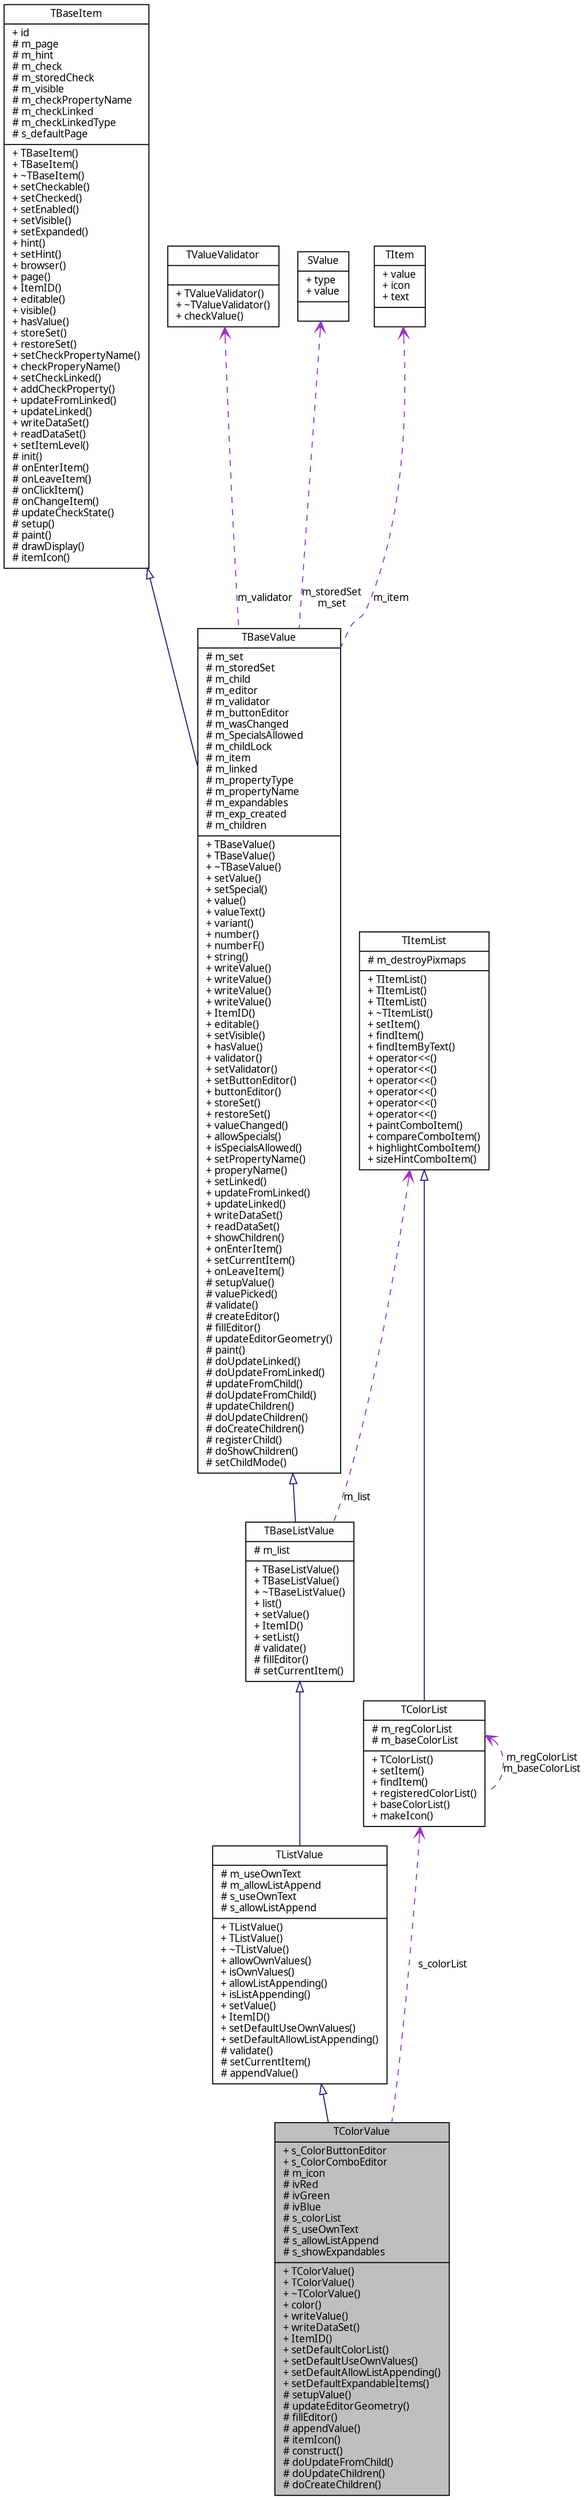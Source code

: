 digraph G
{
  edge [fontname="FreeSans.ttf",fontsize=10,labelfontname="FreeSans.ttf",labelfontsize=10];
  node [fontname="FreeSans.ttf",fontsize=10,shape=record];
  Node1 [label="{TColorValue\n|+ s_ColorButtonEditor\l+ s_ColorComboEditor\l# m_icon\l# ivRed\l# ivGreen\l# ivBlue\l# s_colorList\l# s_useOwnText\l# s_allowListAppend\l# s_showExpandables\l|+ TColorValue()\l+ TColorValue()\l+ ~TColorValue()\l+ color()\l+ writeValue()\l+ writeDataSet()\l+ ItemID()\l+ setDefaultColorList()\l+ setDefaultUseOwnValues()\l+ setDefaultAllowListAppending()\l+ setDefaultExpandableItems()\l# setupValue()\l# updateEditorGeometry()\l# fillEditor()\l# appendValue()\l# itemIcon()\l# construct()\l# doUpdateFromChild()\l# doUpdateChildren()\l# doCreateChildren()\l}",height=0.2,width=0.4,color="black", fillcolor="grey75", style="filled" fontcolor="black"];
  Node2 -> Node1 [dir=back,color="midnightblue",fontsize=10,style="solid",arrowtail="empty",fontname="FreeSans.ttf"];
  Node2 [label="{TListValue\n|# m_useOwnText\l# m_allowListAppend\l# s_useOwnText\l# s_allowListAppend\l|+ TListValue()\l+ TListValue()\l+ ~TListValue()\l+ allowOwnValues()\l+ isOwnValues()\l+ allowListAppending()\l+ isListAppending()\l+ setValue()\l+ ItemID()\l+ setDefaultUseOwnValues()\l+ setDefaultAllowListAppending()\l# validate()\l# setCurrentItem()\l# appendValue()\l}",height=0.2,width=0.4,color="black", fillcolor="white", style="filled",URL="$classTListValue.html",tooltip="Represents common value item with list support. May be used directly with TItemList..."];
  Node3 -> Node2 [dir=back,color="midnightblue",fontsize=10,style="solid",arrowtail="empty",fontname="FreeSans.ttf"];
  Node3 [label="{TBaseListValue\n|# m_list\l|+ TBaseListValue()\l+ TBaseListValue()\l+ ~TBaseListValue()\l+ list()\l+ setValue()\l+ ItemID()\l+ setList()\l# validate()\l# fillEditor()\l# setCurrentItem()\l}",height=0.2,width=0.4,color="black", fillcolor="white", style="filled",URL="$classTBaseListValue.html",tooltip="Represents abstract value item with list support. Should not be used directly."];
  Node4 -> Node3 [dir=back,color="midnightblue",fontsize=10,style="solid",arrowtail="empty",fontname="FreeSans.ttf"];
  Node4 [label="{TBaseValue\n|# m_set\l# m_storedSet\l# m_child\l# m_editor\l# m_validator\l# m_buttonEditor\l# m_wasChanged\l# m_SpecialsAllowed\l# m_childLock\l# m_item\l# m_linked\l# m_propertyType\l# m_propertyName\l# m_expandables\l# m_exp_created\l# m_children\l|+ TBaseValue()\l+ TBaseValue()\l+ ~TBaseValue()\l+ setValue()\l+ setSpecial()\l+ value()\l+ valueText()\l+ variant()\l+ number()\l+ numberF()\l+ string()\l+ writeValue()\l+ writeValue()\l+ writeValue()\l+ writeValue()\l+ ItemID()\l+ editable()\l+ setVisible()\l+ hasValue()\l+ validator()\l+ setValidator()\l+ setButtonEditor()\l+ buttonEditor()\l+ storeSet()\l+ restoreSet()\l+ valueChanged()\l+ allowSpecials()\l+ isSpecialsAllowed()\l+ setPropertyName()\l+ properyName()\l+ setLinked()\l+ updateFromLinked()\l+ updateLinked()\l+ writeDataSet()\l+ readDataSet()\l+ showChildren()\l+ onEnterItem()\l+ setCurrentItem()\l+ onLeaveItem()\l# setupValue()\l# valuePicked()\l# validate()\l# createEditor()\l# fillEditor()\l# updateEditorGeometry()\l# paint()\l# doUpdateLinked()\l# doUpdateFromLinked()\l# updateFromChild()\l# doUpdateFromChild()\l# updateChildren()\l# doUpdateChildren()\l# doCreateChildren()\l# registerChild()\l# doShowChildren()\l# setChildMode()\l}",height=0.2,width=0.4,color="black", fillcolor="white", style="filled",URL="$classTBaseValue.html",tooltip="A base class for items which provide editable values. Internally it provides support..."];
  Node5 -> Node4 [dir=back,color="midnightblue",fontsize=10,style="solid",arrowtail="empty",fontname="FreeSans.ttf"];
  Node5 [label="{TBaseItem\n|+ id\l# m_page\l# m_hint\l# m_check\l# m_storedCheck\l# m_visible\l# m_checkPropertyName\l# m_checkLinked\l# m_checkLinkedType\l# s_defaultPage\l|+ TBaseItem()\l+ TBaseItem()\l+ ~TBaseItem()\l+ setCheckable()\l+ setChecked()\l+ setEnabled()\l+ setVisible()\l+ setExpanded()\l+ hint()\l+ setHint()\l+ browser()\l+ page()\l+ ItemID()\l+ editable()\l+ visible()\l+ hasValue()\l+ storeSet()\l+ restoreSet()\l+ setCheckPropertyName()\l+ checkProperyName()\l+ setCheckLinked()\l+ addCheckProperty()\l+ updateFromLinked()\l+ updateLinked()\l+ writeDataSet()\l+ readDataSet()\l+ setItemLevel()\l# init()\l# onEnterItem()\l# onLeaveItem()\l# onClickItem()\l# onChangeItem()\l# updateCheckState()\l# setup()\l# paint()\l# drawDisplay()\l# itemIcon()\l}",height=0.2,width=0.4,color="black", fillcolor="white", style="filled",URL="$classTBaseItem.html",tooltip="A base class for Value Browser items. Should not be used directly."];
  Node6 -> Node4 [dir=back,color="darkorchid3",fontsize=10,style="dashed",label="m_validator",arrowtail="open",fontname="FreeSans.ttf"];
  Node6 [label="{TValueValidator\n||+ TValueValidator()\l+ ~TValueValidator()\l+ checkValue()\l}",height=0.2,width=0.4,color="black", fillcolor="white", style="filled",URL="$classTValueValidator.html",tooltip="Abstract class which is used as the base for all value validators."];
  Node7 -> Node4 [dir=back,color="darkorchid3",fontsize=10,style="dashed",label="m_storedSet\nm_set",arrowtail="open",fontname="FreeSans.ttf"];
  Node7 [label="{SValue\n|+ type\l+ value\l|}",height=0.2,width=0.4,color="black", fillcolor="white", style="filled",URL="$structSValue.html",tooltip="Struct SValue holds a value as QVariant and its flags."];
  Node8 -> Node4 [dir=back,color="darkorchid3",fontsize=10,style="dashed",label="m_item",arrowtail="open",fontname="FreeSans.ttf"];
  Node8 [label="{TItem\n|+ value\l+ icon\l+ text\l|}",height=0.2,width=0.4,color="black", fillcolor="white", style="filled",URL="$classTItem.html",tooltip="A common item representing one item in drop-down list of value editor."];
  Node9 -> Node3 [dir=back,color="darkorchid3",fontsize=10,style="dashed",label="m_list",arrowtail="open",fontname="FreeSans.ttf"];
  Node9 [label="{TItemList\n|# m_destroyPixmaps\l|+ TItemList()\l+ TItemList()\l+ TItemList()\l+ ~TItemList()\l+ setItem()\l+ findItem()\l+ findItemByText()\l+ operator\<\<()\l+ operator\<\<()\l+ operator\<\<()\l+ operator\<\<()\l+ operator\<\<()\l+ operator\<\<()\l+ paintComboItem()\l+ compareComboItem()\l+ highlightComboItem()\l+ sizeHintComboItem()\l}",height=0.2,width=0.4,color="black", fillcolor="white", style="filled",URL="$classTItemList.html",tooltip="A common list of TItem items."];
  Node10 -> Node1 [dir=back,color="darkorchid3",fontsize=10,style="dashed",label="s_colorList",arrowtail="open",fontname="FreeSans.ttf"];
  Node10 [label="{TColorList\n|# m_regColorList\l# m_baseColorList\l|+ TColorList()\l+ setItem()\l+ findItem()\l+ registeredColorList()\l+ baseColorList()\l+ makeIcon()\l}",height=0.2,width=0.4,color="black", fillcolor="white", style="filled",URL="$classTColorList.html",tooltip="A common list of color values."];
  Node9 -> Node10 [dir=back,color="midnightblue",fontsize=10,style="solid",arrowtail="empty",fontname="FreeSans.ttf"];
  Node10 -> Node10 [dir=back,color="darkorchid3",fontsize=10,style="dashed",label="m_regColorList\nm_baseColorList",arrowtail="open",fontname="FreeSans.ttf"];
}
